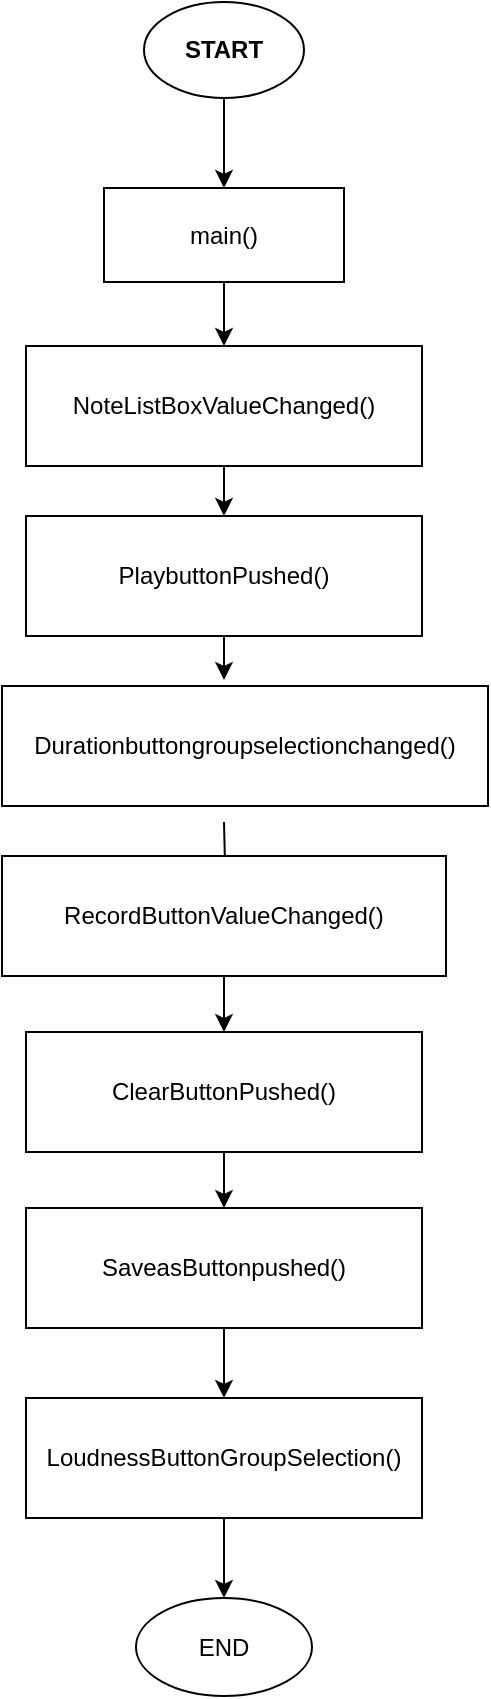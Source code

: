 <mxfile version="14.5.1" type="device"><diagram id="ywXRXOtiq1w92UWK8nfp" name="Page-1"><mxGraphModel dx="2048" dy="705" grid="0" gridSize="10" guides="1" tooltips="1" connect="1" arrows="1" fold="1" page="1" pageScale="1" pageWidth="827" pageHeight="1169" math="0" shadow="0"><root><mxCell id="0"/><mxCell id="1" parent="0"/><mxCell id="GwpUlHtN2pULlZ88Icmi-3" value="" style="edgeStyle=orthogonalEdgeStyle;rounded=0;orthogonalLoop=1;jettySize=auto;html=1;" parent="1" source="GwpUlHtN2pULlZ88Icmi-1" target="GwpUlHtN2pULlZ88Icmi-2" edge="1"><mxGeometry relative="1" as="geometry"/></mxCell><mxCell id="GwpUlHtN2pULlZ88Icmi-1" value="&lt;b&gt;START&lt;/b&gt;" style="ellipse;whiteSpace=wrap;html=1;" parent="1" vertex="1"><mxGeometry x="52" y="18" width="80" height="48" as="geometry"/></mxCell><mxCell id="GwpUlHtN2pULlZ88Icmi-5" value="" style="edgeStyle=orthogonalEdgeStyle;rounded=0;orthogonalLoop=1;jettySize=auto;html=1;" parent="1" source="GwpUlHtN2pULlZ88Icmi-2" target="GwpUlHtN2pULlZ88Icmi-4" edge="1"><mxGeometry relative="1" as="geometry"/></mxCell><mxCell id="GwpUlHtN2pULlZ88Icmi-2" value="main()" style="whiteSpace=wrap;html=1;" parent="1" vertex="1"><mxGeometry x="32" y="111" width="120" height="47" as="geometry"/></mxCell><mxCell id="GwpUlHtN2pULlZ88Icmi-7" value="" style="edgeStyle=orthogonalEdgeStyle;rounded=0;orthogonalLoop=1;jettySize=auto;html=1;" parent="1" source="GwpUlHtN2pULlZ88Icmi-4" target="GwpUlHtN2pULlZ88Icmi-6" edge="1"><mxGeometry relative="1" as="geometry"/></mxCell><mxCell id="GwpUlHtN2pULlZ88Icmi-4" value="NoteListBoxValueChanged()" style="whiteSpace=wrap;html=1;" parent="1" vertex="1"><mxGeometry x="-7" y="190" width="198" height="60" as="geometry"/></mxCell><mxCell id="GwpUlHtN2pULlZ88Icmi-9" value="" style="edgeStyle=orthogonalEdgeStyle;rounded=0;orthogonalLoop=1;jettySize=auto;html=1;" parent="1" source="GwpUlHtN2pULlZ88Icmi-6" edge="1"><mxGeometry relative="1" as="geometry"><mxPoint x="92" y="357" as="targetPoint"/></mxGeometry></mxCell><mxCell id="GwpUlHtN2pULlZ88Icmi-6" value="PlaybuttonPushed()" style="whiteSpace=wrap;html=1;" parent="1" vertex="1"><mxGeometry x="-7" y="275" width="198" height="60" as="geometry"/></mxCell><mxCell id="GwpUlHtN2pULlZ88Icmi-11" value="" style="edgeStyle=orthogonalEdgeStyle;rounded=0;orthogonalLoop=1;jettySize=auto;html=1;" parent="1" target="GwpUlHtN2pULlZ88Icmi-10" edge="1"><mxGeometry relative="1" as="geometry"><mxPoint x="92" y="428" as="sourcePoint"/></mxGeometry></mxCell><mxCell id="GwpUlHtN2pULlZ88Icmi-8" value="Durationbuttongroupselectionchanged()" style="whiteSpace=wrap;html=1;" parent="1" vertex="1"><mxGeometry x="-19" y="360" width="243" height="60" as="geometry"/></mxCell><mxCell id="GwpUlHtN2pULlZ88Icmi-13" value="" style="edgeStyle=orthogonalEdgeStyle;rounded=0;orthogonalLoop=1;jettySize=auto;html=1;" parent="1" source="GwpUlHtN2pULlZ88Icmi-10" target="GwpUlHtN2pULlZ88Icmi-12" edge="1"><mxGeometry relative="1" as="geometry"/></mxCell><mxCell id="GwpUlHtN2pULlZ88Icmi-10" value="RecordButtonValueChanged()" style="whiteSpace=wrap;html=1;" parent="1" vertex="1"><mxGeometry x="-19" y="445" width="222" height="60" as="geometry"/></mxCell><mxCell id="GwpUlHtN2pULlZ88Icmi-15" value="" style="edgeStyle=orthogonalEdgeStyle;rounded=0;orthogonalLoop=1;jettySize=auto;html=1;" parent="1" source="GwpUlHtN2pULlZ88Icmi-12" target="GwpUlHtN2pULlZ88Icmi-14" edge="1"><mxGeometry relative="1" as="geometry"/></mxCell><mxCell id="GwpUlHtN2pULlZ88Icmi-12" value="ClearButtonPushed()" style="whiteSpace=wrap;html=1;" parent="1" vertex="1"><mxGeometry x="-7" y="533" width="198" height="60" as="geometry"/></mxCell><mxCell id="9ViSAPt3R1Vt9XsGY8R3-2" style="edgeStyle=orthogonalEdgeStyle;rounded=0;orthogonalLoop=1;jettySize=auto;html=1;" edge="1" parent="1" source="GwpUlHtN2pULlZ88Icmi-14" target="9ViSAPt3R1Vt9XsGY8R3-1"><mxGeometry relative="1" as="geometry"/></mxCell><mxCell id="GwpUlHtN2pULlZ88Icmi-14" value="SaveasButtonpushed()" style="whiteSpace=wrap;html=1;" parent="1" vertex="1"><mxGeometry x="-7" y="621" width="198" height="60" as="geometry"/></mxCell><mxCell id="GwpUlHtN2pULlZ88Icmi-16" value="END" style="ellipse;whiteSpace=wrap;html=1;" parent="1" vertex="1"><mxGeometry x="48" y="816" width="88" height="49" as="geometry"/></mxCell><mxCell id="9ViSAPt3R1Vt9XsGY8R3-3" style="edgeStyle=orthogonalEdgeStyle;rounded=0;orthogonalLoop=1;jettySize=auto;html=1;" edge="1" parent="1" source="9ViSAPt3R1Vt9XsGY8R3-1" target="GwpUlHtN2pULlZ88Icmi-16"><mxGeometry relative="1" as="geometry"/></mxCell><mxCell id="9ViSAPt3R1Vt9XsGY8R3-1" value="LoudnessButtonGroupSelection()" style="whiteSpace=wrap;html=1;" vertex="1" parent="1"><mxGeometry x="-7" y="716" width="198" height="60" as="geometry"/></mxCell></root></mxGraphModel></diagram></mxfile>